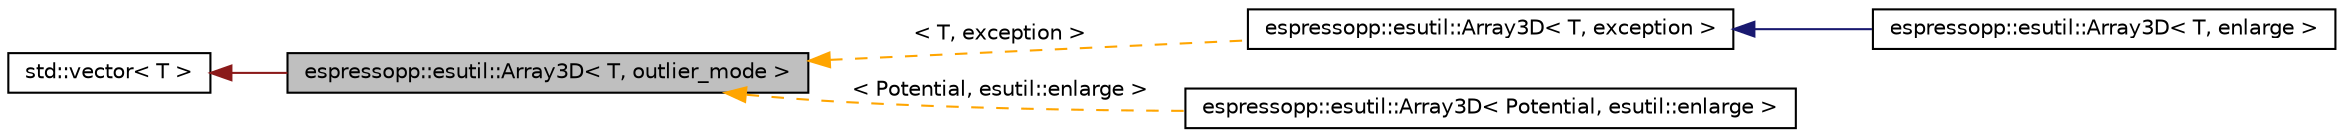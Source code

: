 digraph G
{
  edge [fontname="Helvetica",fontsize="10",labelfontname="Helvetica",labelfontsize="10"];
  node [fontname="Helvetica",fontsize="10",shape=record];
  rankdir="LR";
  Node1 [label="espressopp::esutil::Array3D\< T, outlier_mode \>",height=0.2,width=0.4,color="black", fillcolor="grey75", style="filled" fontcolor="black"];
  Node2 -> Node1 [dir="back",color="firebrick4",fontsize="10",style="solid",fontname="Helvetica"];
  Node2 [label="std::vector\< T \>",height=0.2,width=0.4,color="black", fillcolor="white", style="filled",URL="$classstd_1_1vector.html"];
  Node1 -> Node3 [dir="back",color="orange",fontsize="10",style="dashed",label=" \< T, exception \>" ,fontname="Helvetica"];
  Node3 [label="espressopp::esutil::Array3D\< T, exception \>",height=0.2,width=0.4,color="black", fillcolor="white", style="filled",URL="$classespressopp_1_1esutil_1_1Array3D.html"];
  Node3 -> Node4 [dir="back",color="midnightblue",fontsize="10",style="solid",fontname="Helvetica"];
  Node4 [label="espressopp::esutil::Array3D\< T, enlarge \>",height=0.2,width=0.4,color="black", fillcolor="white", style="filled",URL="$classespressopp_1_1esutil_1_1Array3D_3_01T_00_01enlarge_01_4.html"];
  Node1 -> Node5 [dir="back",color="orange",fontsize="10",style="dashed",label=" \< Potential, esutil::enlarge \>" ,fontname="Helvetica"];
  Node5 [label="espressopp::esutil::Array3D\< Potential, esutil::enlarge \>",height=0.2,width=0.4,color="black", fillcolor="white", style="filled",URL="$classespressopp_1_1esutil_1_1Array3D.html"];
}
